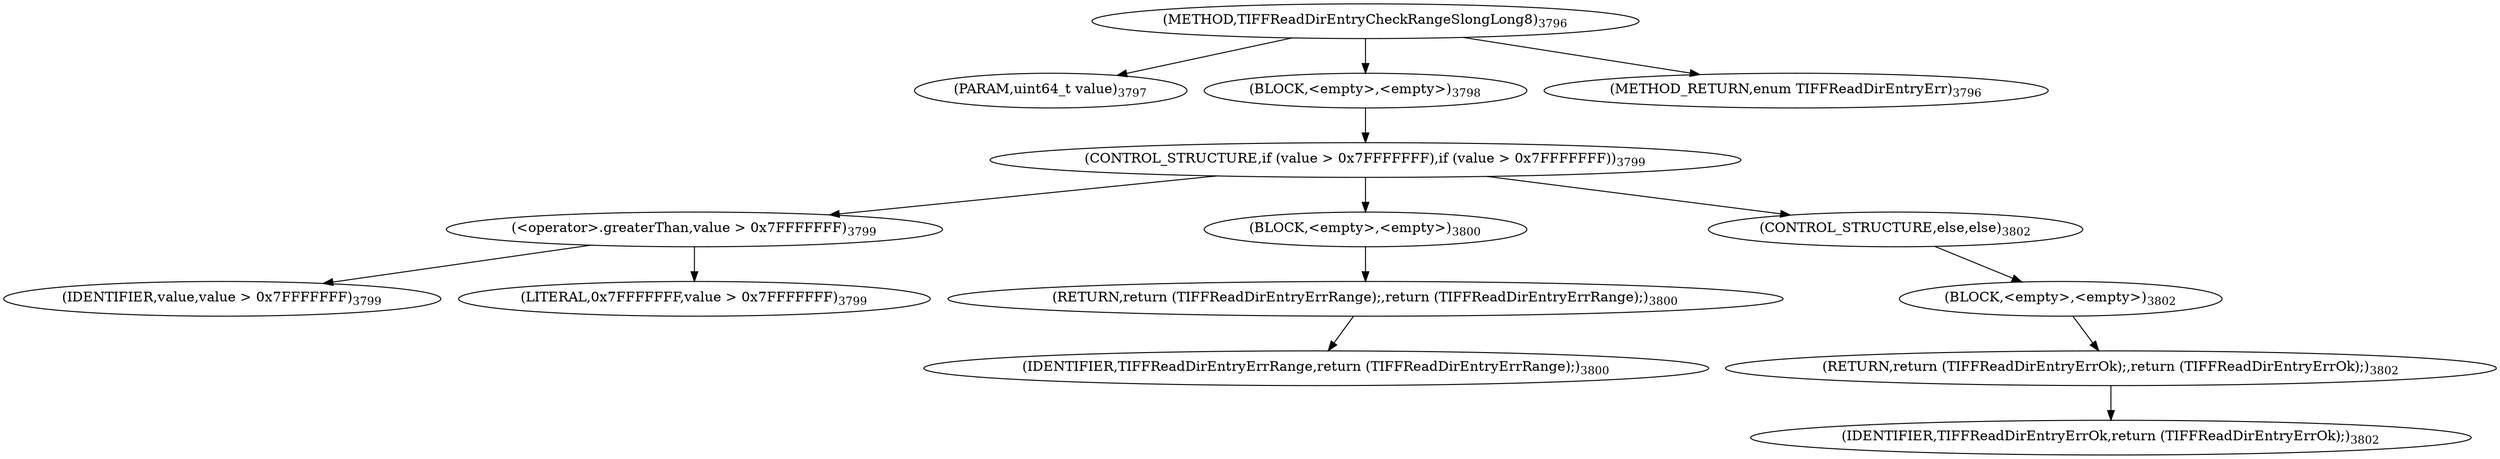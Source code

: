 digraph "TIFFReadDirEntryCheckRangeSlongLong8" {  
"87873" [label = <(METHOD,TIFFReadDirEntryCheckRangeSlongLong8)<SUB>3796</SUB>> ]
"87874" [label = <(PARAM,uint64_t value)<SUB>3797</SUB>> ]
"87875" [label = <(BLOCK,&lt;empty&gt;,&lt;empty&gt;)<SUB>3798</SUB>> ]
"87876" [label = <(CONTROL_STRUCTURE,if (value &gt; 0x7FFFFFFF),if (value &gt; 0x7FFFFFFF))<SUB>3799</SUB>> ]
"87877" [label = <(&lt;operator&gt;.greaterThan,value &gt; 0x7FFFFFFF)<SUB>3799</SUB>> ]
"87878" [label = <(IDENTIFIER,value,value &gt; 0x7FFFFFFF)<SUB>3799</SUB>> ]
"87879" [label = <(LITERAL,0x7FFFFFFF,value &gt; 0x7FFFFFFF)<SUB>3799</SUB>> ]
"87880" [label = <(BLOCK,&lt;empty&gt;,&lt;empty&gt;)<SUB>3800</SUB>> ]
"87881" [label = <(RETURN,return (TIFFReadDirEntryErrRange);,return (TIFFReadDirEntryErrRange);)<SUB>3800</SUB>> ]
"87882" [label = <(IDENTIFIER,TIFFReadDirEntryErrRange,return (TIFFReadDirEntryErrRange);)<SUB>3800</SUB>> ]
"87883" [label = <(CONTROL_STRUCTURE,else,else)<SUB>3802</SUB>> ]
"87884" [label = <(BLOCK,&lt;empty&gt;,&lt;empty&gt;)<SUB>3802</SUB>> ]
"87885" [label = <(RETURN,return (TIFFReadDirEntryErrOk);,return (TIFFReadDirEntryErrOk);)<SUB>3802</SUB>> ]
"87886" [label = <(IDENTIFIER,TIFFReadDirEntryErrOk,return (TIFFReadDirEntryErrOk);)<SUB>3802</SUB>> ]
"87887" [label = <(METHOD_RETURN,enum TIFFReadDirEntryErr)<SUB>3796</SUB>> ]
  "87873" -> "87874" 
  "87873" -> "87875" 
  "87873" -> "87887" 
  "87875" -> "87876" 
  "87876" -> "87877" 
  "87876" -> "87880" 
  "87876" -> "87883" 
  "87877" -> "87878" 
  "87877" -> "87879" 
  "87880" -> "87881" 
  "87881" -> "87882" 
  "87883" -> "87884" 
  "87884" -> "87885" 
  "87885" -> "87886" 
}
